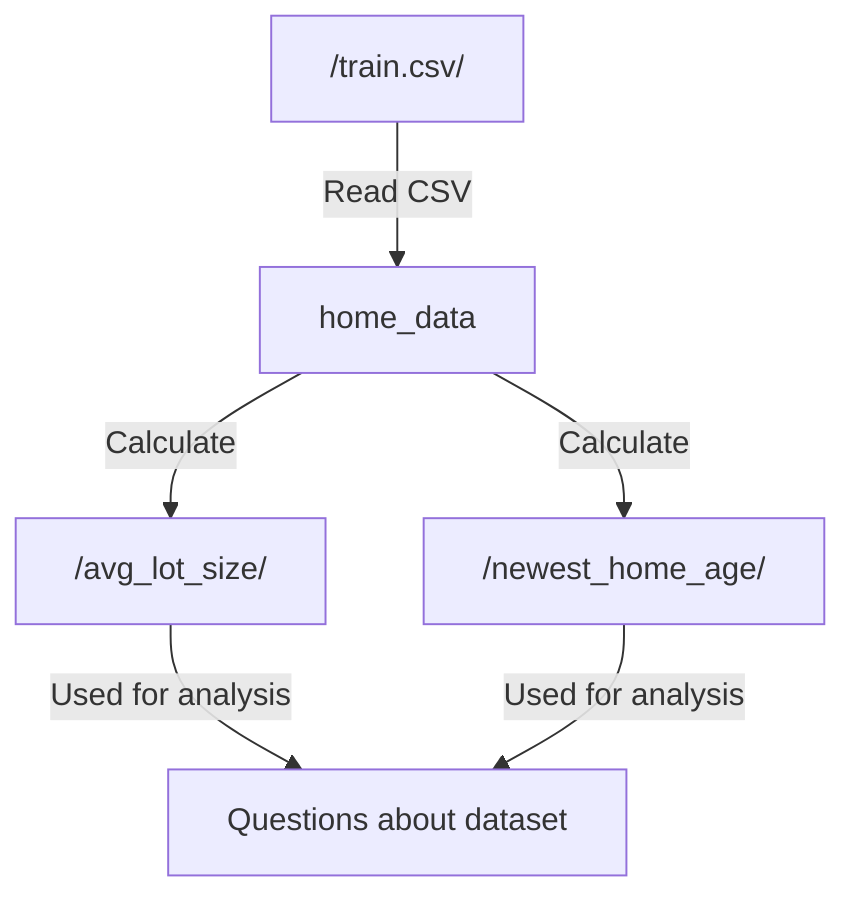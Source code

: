 flowchart TD
    %% Node for Data Source
    A["/train.csv/"] -->|Read CSV| B["/home_data/"]
    %% Node for home_data
    B["home_data"] -->|Calculate| C["/avg_lot_size/"]
    B -->|Calculate| D["/newest_home_age/"]
    %% Nodes for Calculated Variables
    C -->|Used for analysis| E[Questions about dataset]
    D -->|Used for analysis| E
    
    %% Comments for clarification
    %% A: Data source containing house prices from Iowa
    %% B: DataFrame derived from CSV, containing features like lot size, year built, etc.
    %% C: Calculated average lot size from home_data
    %% D: Age of the newest home calculated from home_data
    %% E: Analysis and queries based on calculated data